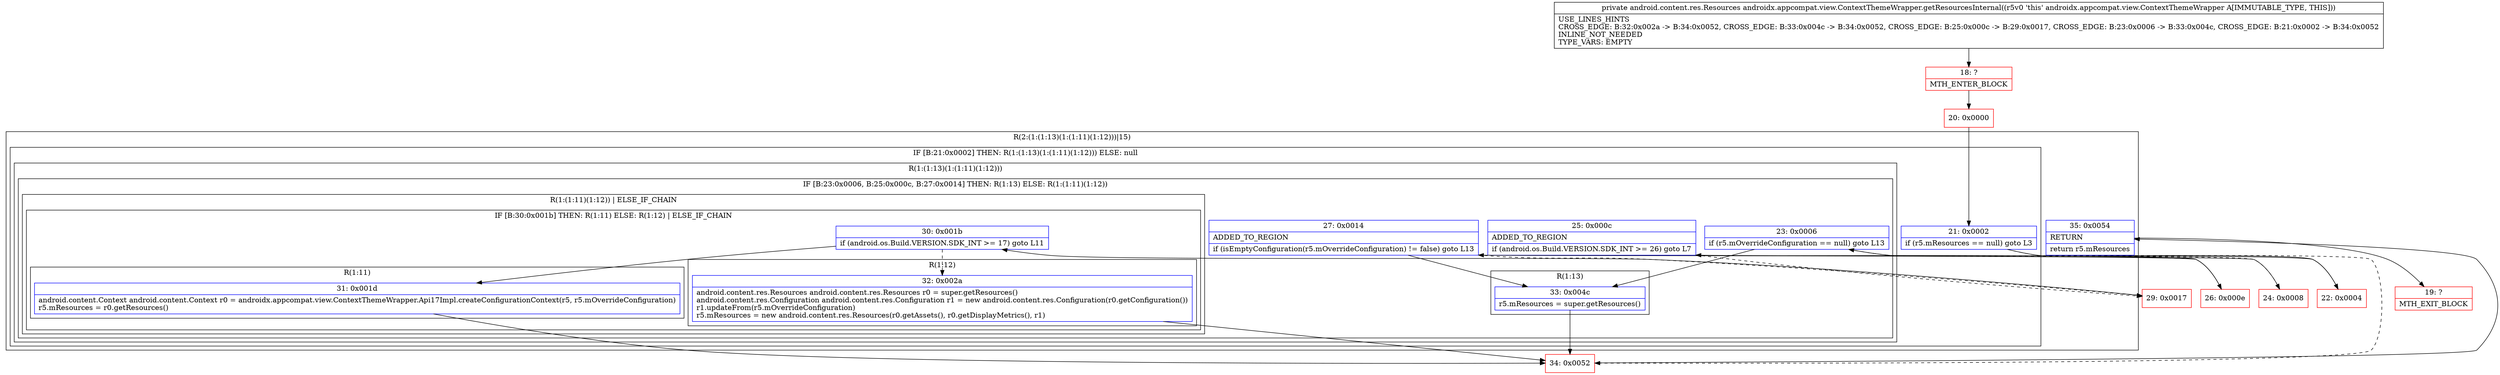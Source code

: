 digraph "CFG forandroidx.appcompat.view.ContextThemeWrapper.getResourcesInternal()Landroid\/content\/res\/Resources;" {
subgraph cluster_Region_1572546318 {
label = "R(2:(1:(1:13)(1:(1:11)(1:12)))|15)";
node [shape=record,color=blue];
subgraph cluster_IfRegion_1190107053 {
label = "IF [B:21:0x0002] THEN: R(1:(1:13)(1:(1:11)(1:12))) ELSE: null";
node [shape=record,color=blue];
Node_21 [shape=record,label="{21\:\ 0x0002|if (r5.mResources == null) goto L3\l}"];
subgraph cluster_Region_1832969188 {
label = "R(1:(1:13)(1:(1:11)(1:12)))";
node [shape=record,color=blue];
subgraph cluster_IfRegion_1001296907 {
label = "IF [B:23:0x0006, B:25:0x000c, B:27:0x0014] THEN: R(1:13) ELSE: R(1:(1:11)(1:12))";
node [shape=record,color=blue];
Node_23 [shape=record,label="{23\:\ 0x0006|if (r5.mOverrideConfiguration == null) goto L13\l}"];
Node_25 [shape=record,label="{25\:\ 0x000c|ADDED_TO_REGION\l|if (android.os.Build.VERSION.SDK_INT \>= 26) goto L7\l}"];
Node_27 [shape=record,label="{27\:\ 0x0014|ADDED_TO_REGION\l|if (isEmptyConfiguration(r5.mOverrideConfiguration) != false) goto L13\l}"];
subgraph cluster_Region_1068058407 {
label = "R(1:13)";
node [shape=record,color=blue];
Node_33 [shape=record,label="{33\:\ 0x004c|r5.mResources = super.getResources()\l}"];
}
subgraph cluster_Region_96599424 {
label = "R(1:(1:11)(1:12)) | ELSE_IF_CHAIN\l";
node [shape=record,color=blue];
subgraph cluster_IfRegion_1878290719 {
label = "IF [B:30:0x001b] THEN: R(1:11) ELSE: R(1:12) | ELSE_IF_CHAIN\l";
node [shape=record,color=blue];
Node_30 [shape=record,label="{30\:\ 0x001b|if (android.os.Build.VERSION.SDK_INT \>= 17) goto L11\l}"];
subgraph cluster_Region_534538216 {
label = "R(1:11)";
node [shape=record,color=blue];
Node_31 [shape=record,label="{31\:\ 0x001d|android.content.Context android.content.Context r0 = androidx.appcompat.view.ContextThemeWrapper.Api17Impl.createConfigurationContext(r5, r5.mOverrideConfiguration)\lr5.mResources = r0.getResources()\l}"];
}
subgraph cluster_Region_1666412662 {
label = "R(1:12)";
node [shape=record,color=blue];
Node_32 [shape=record,label="{32\:\ 0x002a|android.content.res.Resources android.content.res.Resources r0 = super.getResources()\landroid.content.res.Configuration android.content.res.Configuration r1 = new android.content.res.Configuration(r0.getConfiguration())\lr1.updateFrom(r5.mOverrideConfiguration)\lr5.mResources = new android.content.res.Resources(r0.getAssets(), r0.getDisplayMetrics(), r1)\l}"];
}
}
}
}
}
}
Node_35 [shape=record,label="{35\:\ 0x0054|RETURN\l|return r5.mResources\l}"];
}
Node_18 [shape=record,color=red,label="{18\:\ ?|MTH_ENTER_BLOCK\l}"];
Node_20 [shape=record,color=red,label="{20\:\ 0x0000}"];
Node_22 [shape=record,color=red,label="{22\:\ 0x0004}"];
Node_24 [shape=record,color=red,label="{24\:\ 0x0008}"];
Node_26 [shape=record,color=red,label="{26\:\ 0x000e}"];
Node_29 [shape=record,color=red,label="{29\:\ 0x0017}"];
Node_34 [shape=record,color=red,label="{34\:\ 0x0052}"];
Node_19 [shape=record,color=red,label="{19\:\ ?|MTH_EXIT_BLOCK\l}"];
MethodNode[shape=record,label="{private android.content.res.Resources androidx.appcompat.view.ContextThemeWrapper.getResourcesInternal((r5v0 'this' androidx.appcompat.view.ContextThemeWrapper A[IMMUTABLE_TYPE, THIS]))  | USE_LINES_HINTS\lCROSS_EDGE: B:32:0x002a \-\> B:34:0x0052, CROSS_EDGE: B:33:0x004c \-\> B:34:0x0052, CROSS_EDGE: B:25:0x000c \-\> B:29:0x0017, CROSS_EDGE: B:23:0x0006 \-\> B:33:0x004c, CROSS_EDGE: B:21:0x0002 \-\> B:34:0x0052\lINLINE_NOT_NEEDED\lTYPE_VARS: EMPTY\l}"];
MethodNode -> Node_18;Node_21 -> Node_22;
Node_21 -> Node_34[style=dashed];
Node_23 -> Node_24[style=dashed];
Node_23 -> Node_33;
Node_25 -> Node_26;
Node_25 -> Node_29[style=dashed];
Node_27 -> Node_29[style=dashed];
Node_27 -> Node_33;
Node_33 -> Node_34;
Node_30 -> Node_31;
Node_30 -> Node_32[style=dashed];
Node_31 -> Node_34;
Node_32 -> Node_34;
Node_35 -> Node_19;
Node_18 -> Node_20;
Node_20 -> Node_21;
Node_22 -> Node_23;
Node_24 -> Node_25;
Node_26 -> Node_27;
Node_29 -> Node_30;
Node_34 -> Node_35;
}

